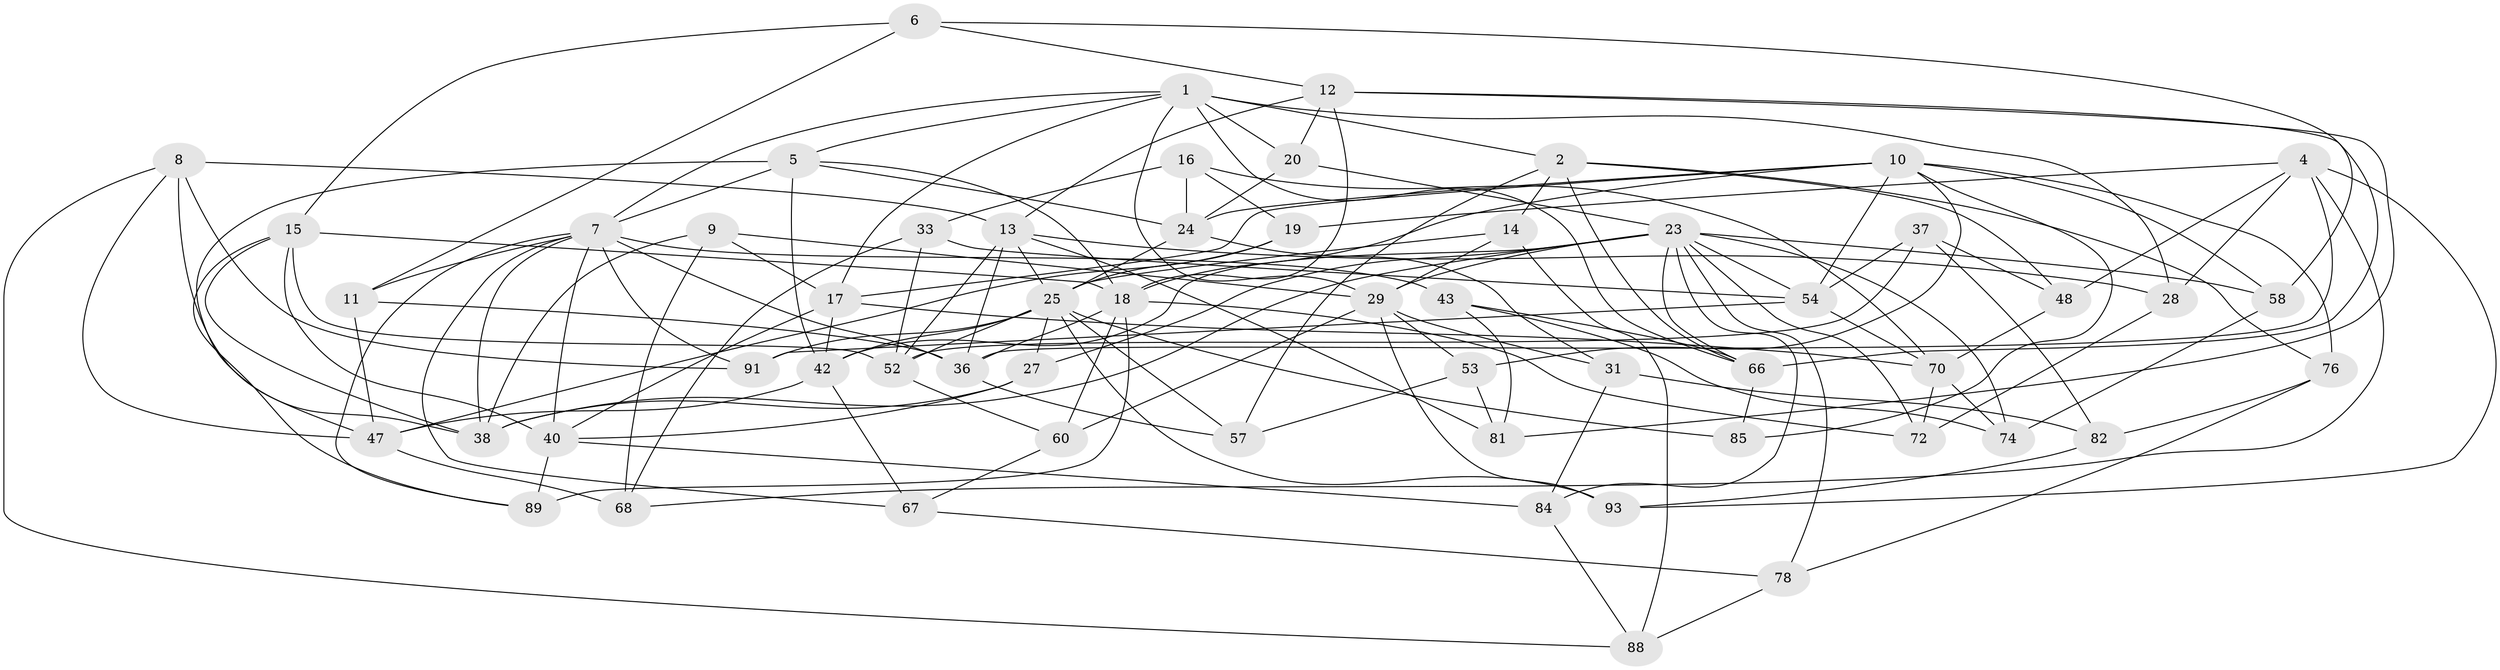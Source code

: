 // original degree distribution, {4: 1.0}
// Generated by graph-tools (version 1.1) at 2025/20/03/04/25 18:20:57]
// undirected, 57 vertices, 150 edges
graph export_dot {
graph [start="1"]
  node [color=gray90,style=filled];
  1 [super="+3"];
  2 [super="+65"];
  4 [super="+35"];
  5 [super="+46"];
  6;
  7 [super="+79+21+59"];
  8 [super="+39"];
  9;
  10 [super="+94+26"];
  11;
  12 [super="+69"];
  13 [super="+32+41"];
  14;
  15 [super="+92"];
  16;
  17 [super="+83"];
  18 [super="+56"];
  19;
  20;
  23 [super="+75+62"];
  24 [super="+51"];
  25 [super="+30+44"];
  27;
  28;
  29 [super="+71+80"];
  31;
  33;
  36 [super="+45"];
  37;
  38 [super="+49"];
  40 [super="+55"];
  42 [super="+77"];
  43;
  47 [super="+64"];
  48;
  52 [super="+63"];
  53;
  54 [super="+73"];
  57;
  58;
  60;
  66 [super="+96"];
  67;
  68;
  70 [super="+87"];
  72;
  74;
  76;
  78;
  81;
  82;
  84;
  85;
  88;
  89;
  91;
  93;
  1 -- 7;
  1 -- 28;
  1 -- 5;
  1 -- 2;
  1 -- 17;
  1 -- 66;
  1 -- 20;
  1 -- 29;
  2 -- 48;
  2 -- 57;
  2 -- 66;
  2 -- 14;
  2 -- 76;
  4 -- 93;
  4 -- 68;
  4 -- 19;
  4 -- 48;
  4 -- 28;
  4 -- 36;
  5 -- 42;
  5 -- 18;
  5 -- 24;
  5 -- 7;
  5 -- 47;
  6 -- 11;
  6 -- 15;
  6 -- 58;
  6 -- 12;
  7 -- 89;
  7 -- 91;
  7 -- 67;
  7 -- 11;
  7 -- 43;
  7 -- 40;
  7 -- 36;
  7 -- 38;
  8 -- 88;
  8 -- 91;
  8 -- 38;
  8 -- 47;
  8 -- 13 [weight=2];
  9 -- 38;
  9 -- 68;
  9 -- 29;
  9 -- 17;
  10 -- 53;
  10 -- 24;
  10 -- 18;
  10 -- 54;
  10 -- 17;
  10 -- 58;
  10 -- 85;
  10 -- 76;
  11 -- 47;
  11 -- 36;
  12 -- 81;
  12 -- 20;
  12 -- 13;
  12 -- 18;
  12 -- 66;
  13 -- 81;
  13 -- 28;
  13 -- 36;
  13 -- 52;
  13 -- 25;
  14 -- 88;
  14 -- 29;
  14 -- 25;
  15 -- 18;
  15 -- 40;
  15 -- 89;
  15 -- 52;
  15 -- 38;
  16 -- 33;
  16 -- 19;
  16 -- 24;
  16 -- 70;
  17 -- 70;
  17 -- 40;
  17 -- 42;
  18 -- 36;
  18 -- 72;
  18 -- 89;
  18 -- 60;
  19 -- 25;
  19 -- 47;
  20 -- 23;
  20 -- 24;
  23 -- 78;
  23 -- 54;
  23 -- 72;
  23 -- 27;
  23 -- 58;
  23 -- 74;
  23 -- 38;
  23 -- 84;
  23 -- 42;
  23 -- 29;
  23 -- 66;
  24 -- 25;
  24 -- 31;
  25 -- 85 [weight=2];
  25 -- 52;
  25 -- 27;
  25 -- 42;
  25 -- 91;
  25 -- 93;
  25 -- 57;
  27 -- 40;
  27 -- 38;
  28 -- 72;
  29 -- 53;
  29 -- 93;
  29 -- 60;
  29 -- 31;
  31 -- 84;
  31 -- 82;
  33 -- 68;
  33 -- 54;
  33 -- 52;
  36 -- 57;
  37 -- 52;
  37 -- 48;
  37 -- 54;
  37 -- 82;
  40 -- 84;
  40 -- 89;
  42 -- 47;
  42 -- 67;
  43 -- 81;
  43 -- 74;
  43 -- 66;
  47 -- 68;
  48 -- 70;
  52 -- 60;
  53 -- 81;
  53 -- 57;
  54 -- 91;
  54 -- 70;
  58 -- 74;
  60 -- 67;
  66 -- 85;
  67 -- 78;
  70 -- 74;
  70 -- 72;
  76 -- 82;
  76 -- 78;
  78 -- 88;
  82 -- 93;
  84 -- 88;
}
